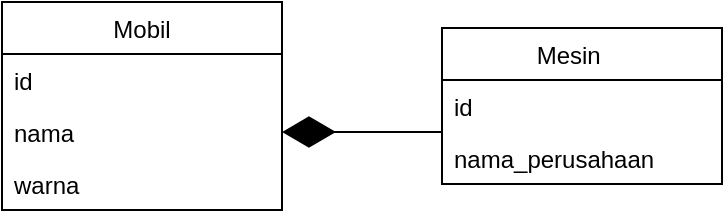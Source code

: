 <mxfile version="20.3.2" type="github">
  <diagram id="MNBUkCV63tlRjNFwZrHY" name="Page-1">
    <mxGraphModel dx="781" dy="428" grid="1" gridSize="10" guides="1" tooltips="1" connect="1" arrows="1" fold="1" page="1" pageScale="1" pageWidth="850" pageHeight="1100" math="0" shadow="0">
      <root>
        <mxCell id="0" />
        <mxCell id="1" parent="0" />
        <mxCell id="ep4jaZRta-9CN8S8Zjjg-1" value="Mobil" style="swimlane;fontStyle=0;childLayout=stackLayout;horizontal=1;startSize=26;fillColor=none;horizontalStack=0;resizeParent=1;resizeParentMax=0;resizeLast=0;collapsible=1;marginBottom=0;" vertex="1" parent="1">
          <mxGeometry x="160" y="130" width="140" height="104" as="geometry" />
        </mxCell>
        <mxCell id="ep4jaZRta-9CN8S8Zjjg-2" value="id" style="text;strokeColor=none;fillColor=none;align=left;verticalAlign=top;spacingLeft=4;spacingRight=4;overflow=hidden;rotatable=0;points=[[0,0.5],[1,0.5]];portConstraint=eastwest;" vertex="1" parent="ep4jaZRta-9CN8S8Zjjg-1">
          <mxGeometry y="26" width="140" height="26" as="geometry" />
        </mxCell>
        <mxCell id="ep4jaZRta-9CN8S8Zjjg-3" value="nama" style="text;strokeColor=none;fillColor=none;align=left;verticalAlign=top;spacingLeft=4;spacingRight=4;overflow=hidden;rotatable=0;points=[[0,0.5],[1,0.5]];portConstraint=eastwest;" vertex="1" parent="ep4jaZRta-9CN8S8Zjjg-1">
          <mxGeometry y="52" width="140" height="26" as="geometry" />
        </mxCell>
        <mxCell id="ep4jaZRta-9CN8S8Zjjg-4" value="warna" style="text;strokeColor=none;fillColor=none;align=left;verticalAlign=top;spacingLeft=4;spacingRight=4;overflow=hidden;rotatable=0;points=[[0,0.5],[1,0.5]];portConstraint=eastwest;" vertex="1" parent="ep4jaZRta-9CN8S8Zjjg-1">
          <mxGeometry y="78" width="140" height="26" as="geometry" />
        </mxCell>
        <mxCell id="ep4jaZRta-9CN8S8Zjjg-5" value="Mesin    " style="swimlane;fontStyle=0;childLayout=stackLayout;horizontal=1;startSize=26;fillColor=none;horizontalStack=0;resizeParent=1;resizeParentMax=0;resizeLast=0;collapsible=1;marginBottom=0;" vertex="1" parent="1">
          <mxGeometry x="380" y="143" width="140" height="78" as="geometry" />
        </mxCell>
        <mxCell id="ep4jaZRta-9CN8S8Zjjg-6" value="id" style="text;strokeColor=none;fillColor=none;align=left;verticalAlign=top;spacingLeft=4;spacingRight=4;overflow=hidden;rotatable=0;points=[[0,0.5],[1,0.5]];portConstraint=eastwest;" vertex="1" parent="ep4jaZRta-9CN8S8Zjjg-5">
          <mxGeometry y="26" width="140" height="26" as="geometry" />
        </mxCell>
        <mxCell id="ep4jaZRta-9CN8S8Zjjg-7" value="nama_perusahaan" style="text;strokeColor=none;fillColor=none;align=left;verticalAlign=top;spacingLeft=4;spacingRight=4;overflow=hidden;rotatable=0;points=[[0,0.5],[1,0.5]];portConstraint=eastwest;" vertex="1" parent="ep4jaZRta-9CN8S8Zjjg-5">
          <mxGeometry y="52" width="140" height="26" as="geometry" />
        </mxCell>
        <mxCell id="ep4jaZRta-9CN8S8Zjjg-15" value="" style="endArrow=diamondThin;endFill=1;endSize=24;html=1;rounded=0;entryX=1;entryY=0.5;entryDx=0;entryDy=0;" edge="1" parent="1" target="ep4jaZRta-9CN8S8Zjjg-3">
          <mxGeometry width="160" relative="1" as="geometry">
            <mxPoint x="380" y="195" as="sourcePoint" />
            <mxPoint x="301.68" y="192.654" as="targetPoint" />
          </mxGeometry>
        </mxCell>
      </root>
    </mxGraphModel>
  </diagram>
</mxfile>

